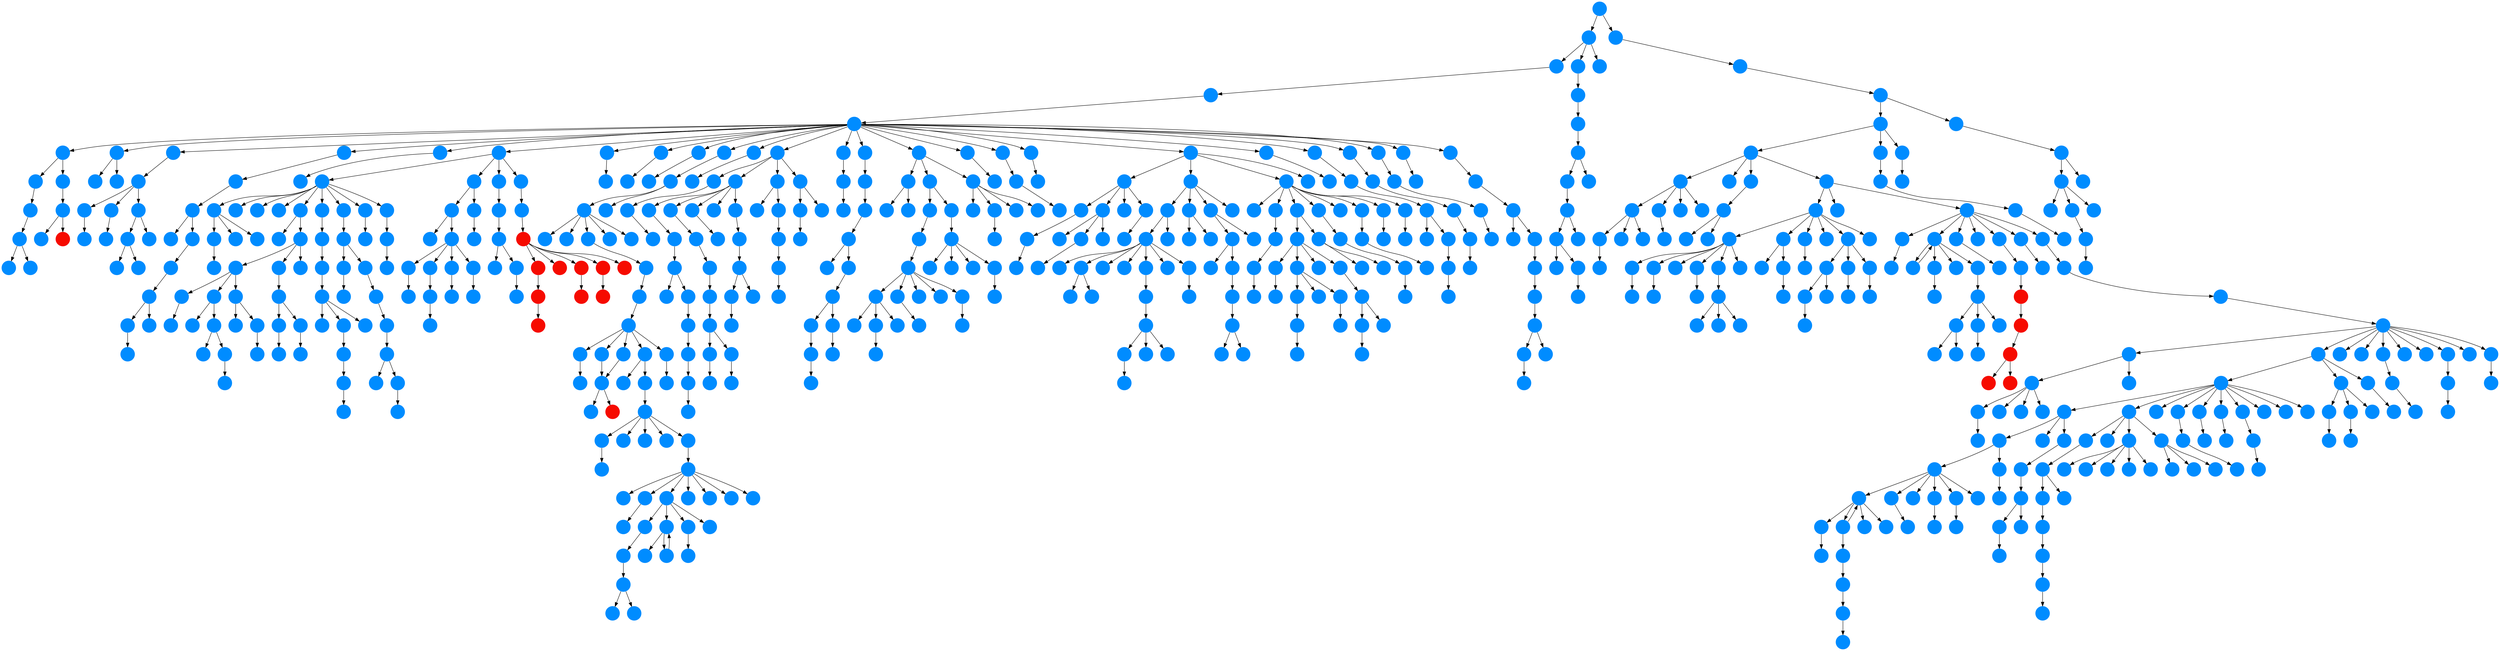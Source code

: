 digraph{
0 [tooltip = "G", penwidth = 0, style = filled, fillcolor = "#008cff", shape = circle, label = ""]
1 [tooltip = "G", penwidth = 0, style = filled, fillcolor = "#008cff", shape = circle, label = ""]
2 [tooltip = "G", penwidth = 0, style = filled, fillcolor = "#008cff", shape = circle, label = ""]
3 [tooltip = "G", penwidth = 0, style = filled, fillcolor = "#008cff", shape = circle, label = ""]
4 [tooltip = "G", penwidth = 0, style = filled, fillcolor = "#008cff", shape = circle, label = ""]
5 [tooltip = "G", penwidth = 0, style = filled, fillcolor = "#008cff", shape = circle, label = ""]
6 [tooltip = "G", penwidth = 0, style = filled, fillcolor = "#008cff", shape = circle, label = ""]
7 [tooltip = "G", penwidth = 0, style = filled, fillcolor = "#008cff", shape = circle, label = ""]
8 [tooltip = "G", penwidth = 0, style = filled, fillcolor = "#008cff", shape = circle, label = ""]
9 [tooltip = "G", penwidth = 0, style = filled, fillcolor = "#008cff", shape = circle, label = ""]
10 [tooltip = "G", penwidth = 0, style = filled, fillcolor = "#008cff", shape = circle, label = ""]
11 [tooltip = "G", penwidth = 0, style = filled, fillcolor = "#008cff", shape = circle, label = ""]
12 [tooltip = "G", penwidth = 0, style = filled, fillcolor = "#008cff", shape = circle, label = ""]
13 [tooltip = "G", penwidth = 0, style = filled, fillcolor = "#008cff", shape = circle, label = ""]
14 [tooltip = "G", penwidth = 0, style = filled, fillcolor = "#008cff", shape = circle, label = ""]
15 [tooltip = "G", penwidth = 0, style = filled, fillcolor = "#008cff", shape = circle, label = ""]
16 [tooltip = "G", penwidth = 0, style = filled, fillcolor = "#008cff", shape = circle, label = ""]
17 [tooltip = "G", penwidth = 0, style = filled, fillcolor = "#008cff", shape = circle, label = ""]
18 [tooltip = "G", penwidth = 0, style = filled, fillcolor = "#008cff", shape = circle, label = ""]
19 [tooltip = "G", penwidth = 0, style = filled, fillcolor = "#008cff", shape = circle, label = ""]
20 [tooltip = "G", penwidth = 0, style = filled, fillcolor = "#008cff", shape = circle, label = ""]
21 [tooltip = "G", penwidth = 0, style = filled, fillcolor = "#008cff", shape = circle, label = ""]
22 [tooltip = "G", penwidth = 0, style = filled, fillcolor = "#008cff", shape = circle, label = ""]
23 [tooltip = "G", penwidth = 0, style = filled, fillcolor = "#008cff", shape = circle, label = ""]
24 [tooltip = "G", penwidth = 0, style = filled, fillcolor = "#008cff", shape = circle, label = ""]
25 [tooltip = "G", penwidth = 0, style = filled, fillcolor = "#008cff", shape = circle, label = ""]
26 [tooltip = "G", penwidth = 0, style = filled, fillcolor = "#008cff", shape = circle, label = ""]
27 [tooltip = "G", penwidth = 0, style = filled, fillcolor = "#008cff", shape = circle, label = ""]
28 [tooltip = "G", penwidth = 0, style = filled, fillcolor = "#008cff", shape = circle, label = ""]
29 [tooltip = "G", penwidth = 0, style = filled, fillcolor = "#008cff", shape = circle, label = ""]
30 [tooltip = "G", penwidth = 0, style = filled, fillcolor = "#008cff", shape = circle, label = ""]
31 [tooltip = "G", penwidth = 0, style = filled, fillcolor = "#008cff", shape = circle, label = ""]
32 [tooltip = "G", penwidth = 0, style = filled, fillcolor = "#008cff", shape = circle, label = ""]
33 [tooltip = "G", penwidth = 0, style = filled, fillcolor = "#008cff", shape = circle, label = ""]
34 [tooltip = "G", penwidth = 0, style = filled, fillcolor = "#008cff", shape = circle, label = ""]
35 [tooltip = "G", penwidth = 0, style = filled, fillcolor = "#008cff", shape = circle, label = ""]
36 [tooltip = "G", penwidth = 0, style = filled, fillcolor = "#008cff", shape = circle, label = ""]
37 [tooltip = "G", penwidth = 0, style = filled, fillcolor = "#008cff", shape = circle, label = ""]
38 [tooltip = "G", penwidth = 0, style = filled, fillcolor = "#008cff", shape = circle, label = ""]
39 [tooltip = "G", penwidth = 0, style = filled, fillcolor = "#008cff", shape = circle, label = ""]
40 [tooltip = "G", penwidth = 0, style = filled, fillcolor = "#008cff", shape = circle, label = ""]
41 [tooltip = "G", penwidth = 0, style = filled, fillcolor = "#008cff", shape = circle, label = ""]
42 [tooltip = "G", penwidth = 0, style = filled, fillcolor = "#008cff", shape = circle, label = ""]
43 [tooltip = "G", penwidth = 0, style = filled, fillcolor = "#008cff", shape = circle, label = ""]
44 [tooltip = "G", penwidth = 0, style = filled, fillcolor = "#008cff", shape = circle, label = ""]
45 [tooltip = "G", penwidth = 0, style = filled, fillcolor = "#008cff", shape = circle, label = ""]
46 [tooltip = "G", penwidth = 0, style = filled, fillcolor = "#008cff", shape = circle, label = ""]
47 [tooltip = "G", penwidth = 0, style = filled, fillcolor = "#008cff", shape = circle, label = ""]
48 [tooltip = "G", penwidth = 0, style = filled, fillcolor = "#008cff", shape = circle, label = ""]
49 [tooltip = "G", penwidth = 0, style = filled, fillcolor = "#008cff", shape = circle, label = ""]
50 [tooltip = "G", penwidth = 0, style = filled, fillcolor = "#008cff", shape = circle, label = ""]
51 [tooltip = "G", penwidth = 0, style = filled, fillcolor = "#008cff", shape = circle, label = ""]
52 [tooltip = "G", penwidth = 0, style = filled, fillcolor = "#008cff", shape = circle, label = ""]
53 [tooltip = "G", penwidth = 0, style = filled, fillcolor = "#008cff", shape = circle, label = ""]
54 [tooltip = "G", penwidth = 0, style = filled, fillcolor = "#008cff", shape = circle, label = ""]
55 [tooltip = "G", penwidth = 0, style = filled, fillcolor = "#008cff", shape = circle, label = ""]
56 [tooltip = "G", penwidth = 0, style = filled, fillcolor = "#008cff", shape = circle, label = ""]
57 [tooltip = "G", penwidth = 0, style = filled, fillcolor = "#008cff", shape = circle, label = ""]
58 [tooltip = "G", penwidth = 0, style = filled, fillcolor = "#008cff", shape = circle, label = ""]
59 [tooltip = "G", penwidth = 0, style = filled, fillcolor = "#008cff", shape = circle, label = ""]
60 [tooltip = "G", penwidth = 0, style = filled, fillcolor = "#008cff", shape = circle, label = ""]
61 [tooltip = "G", penwidth = 0, style = filled, fillcolor = "#008cff", shape = circle, label = ""]
62 [tooltip = "G", penwidth = 0, style = filled, fillcolor = "#008cff", shape = circle, label = ""]
63 [tooltip = "G", penwidth = 0, style = filled, fillcolor = "#008cff", shape = circle, label = ""]
64 [tooltip = "G", penwidth = 0, style = filled, fillcolor = "#008cff", shape = circle, label = ""]
65 [tooltip = "G", penwidth = 0, style = filled, fillcolor = "#008cff", shape = circle, label = ""]
66 [tooltip = "G", penwidth = 0, style = filled, fillcolor = "#008cff", shape = circle, label = ""]
67 [tooltip = "G", penwidth = 0, style = filled, fillcolor = "#008cff", shape = circle, label = ""]
68 [tooltip = "G", penwidth = 0, style = filled, fillcolor = "#008cff", shape = circle, label = ""]
69 [tooltip = "G", penwidth = 0, style = filled, fillcolor = "#008cff", shape = circle, label = ""]
70 [tooltip = "G", penwidth = 0, style = filled, fillcolor = "#008cff", shape = circle, label = ""]
71 [tooltip = "G", penwidth = 0, style = filled, fillcolor = "#008cff", shape = circle, label = ""]
72 [tooltip = "G", penwidth = 0, style = filled, fillcolor = "#008cff", shape = circle, label = ""]
73 [tooltip = "G", penwidth = 0, style = filled, fillcolor = "#008cff", shape = circle, label = ""]
74 [tooltip = "G", penwidth = 0, style = filled, fillcolor = "#008cff", shape = circle, label = ""]
75 [tooltip = "G", penwidth = 0, style = filled, fillcolor = "#008cff", shape = circle, label = ""]
76 [tooltip = "G", penwidth = 0, style = filled, fillcolor = "#008cff", shape = circle, label = ""]
77 [tooltip = "G", penwidth = 0, style = filled, fillcolor = "#008cff", shape = circle, label = ""]
78 [tooltip = "G", penwidth = 0, style = filled, fillcolor = "#008cff", shape = circle, label = ""]
79 [tooltip = "G", penwidth = 0, style = filled, fillcolor = "#008cff", shape = circle, label = ""]
80 [tooltip = "G", penwidth = 0, style = filled, fillcolor = "#008cff", shape = circle, label = ""]
81 [tooltip = "G", penwidth = 0, style = filled, fillcolor = "#008cff", shape = circle, label = ""]
82 [tooltip = "G", penwidth = 0, style = filled, fillcolor = "#008cff", shape = circle, label = ""]
83 [tooltip = "G", penwidth = 0, style = filled, fillcolor = "#008cff", shape = circle, label = ""]
84 [tooltip = "G", penwidth = 0, style = filled, fillcolor = "#008cff", shape = circle, label = ""]
85 [tooltip = "G", penwidth = 0, style = filled, fillcolor = "#008cff", shape = circle, label = ""]
86 [tooltip = "G", penwidth = 0, style = filled, fillcolor = "#008cff", shape = circle, label = ""]
87 [tooltip = "G", penwidth = 0, style = filled, fillcolor = "#008cff", shape = circle, label = ""]
88 [tooltip = "G", penwidth = 0, style = filled, fillcolor = "#008cff", shape = circle, label = ""]
89 [tooltip = "G", penwidth = 0, style = filled, fillcolor = "#008cff", shape = circle, label = ""]
90 [tooltip = "G", penwidth = 0, style = filled, fillcolor = "#008cff", shape = circle, label = ""]
91 [tooltip = "G", penwidth = 0, style = filled, fillcolor = "#008cff", shape = circle, label = ""]
92 [tooltip = "G", penwidth = 0, style = filled, fillcolor = "#008cff", shape = circle, label = ""]
93 [tooltip = "G", penwidth = 0, style = filled, fillcolor = "#008cff", shape = circle, label = ""]
94 [tooltip = "G", penwidth = 0, style = filled, fillcolor = "#008cff", shape = circle, label = ""]
95 [tooltip = "G", penwidth = 0, style = filled, fillcolor = "#008cff", shape = circle, label = ""]
96 [tooltip = "G", penwidth = 0, style = filled, fillcolor = "#008cff", shape = circle, label = ""]
97 [tooltip = "G", penwidth = 0, style = filled, fillcolor = "#008cff", shape = circle, label = ""]
98 [tooltip = "G", penwidth = 0, style = filled, fillcolor = "#008cff", shape = circle, label = ""]
99 [tooltip = "G", penwidth = 0, style = filled, fillcolor = "#008cff", shape = circle, label = ""]
100 [tooltip = "G", penwidth = 0, style = filled, fillcolor = "#008cff", shape = circle, label = ""]
101 [tooltip = "G", penwidth = 0, style = filled, fillcolor = "#008cff", shape = circle, label = ""]
102 [tooltip = "G", penwidth = 0, style = filled, fillcolor = "#008cff", shape = circle, label = ""]
103 [tooltip = "G", penwidth = 0, style = filled, fillcolor = "#008cff", shape = circle, label = ""]
104 [tooltip = "G", penwidth = 0, style = filled, fillcolor = "#008cff", shape = circle, label = ""]
105 [tooltip = "G", penwidth = 0, style = filled, fillcolor = "#008cff", shape = circle, label = ""]
106 [tooltip = "G", penwidth = 0, style = filled, fillcolor = "#008cff", shape = circle, label = ""]
107 [tooltip = "G", penwidth = 0, style = filled, fillcolor = "#008cff", shape = circle, label = ""]
108 [tooltip = "G", penwidth = 0, style = filled, fillcolor = "#008cff", shape = circle, label = ""]
109 [tooltip = "G", penwidth = 0, style = filled, fillcolor = "#008cff", shape = circle, label = ""]
110 [tooltip = "G", penwidth = 0, style = filled, fillcolor = "#008cff", shape = circle, label = ""]
111 [tooltip = "G", penwidth = 0, style = filled, fillcolor = "#008cff", shape = circle, label = ""]
112 [tooltip = "G", penwidth = 0, style = filled, fillcolor = "#008cff", shape = circle, label = ""]
113 [tooltip = "G", penwidth = 0, style = filled, fillcolor = "#008cff", shape = circle, label = ""]
114 [tooltip = "G", penwidth = 0, style = filled, fillcolor = "#008cff", shape = circle, label = ""]
115 [tooltip = "G", penwidth = 0, style = filled, fillcolor = "#008cff", shape = circle, label = ""]
116 [tooltip = "G", penwidth = 0, style = filled, fillcolor = "#008cff", shape = circle, label = ""]
117 [tooltip = "G", penwidth = 0, style = filled, fillcolor = "#008cff", shape = circle, label = ""]
118 [tooltip = "G", penwidth = 0, style = filled, fillcolor = "#008cff", shape = circle, label = ""]
119 [tooltip = "G", penwidth = 0, style = filled, fillcolor = "#008cff", shape = circle, label = ""]
120 [tooltip = "G", penwidth = 0, style = filled, fillcolor = "#008cff", shape = circle, label = ""]
121 [tooltip = "G", penwidth = 0, style = filled, fillcolor = "#008cff", shape = circle, label = ""]
122 [tooltip = "G", penwidth = 0, style = filled, fillcolor = "#008cff", shape = circle, label = ""]
123 [tooltip = "G", penwidth = 0, style = filled, fillcolor = "#008cff", shape = circle, label = ""]
124 [tooltip = "G", penwidth = 0, style = filled, fillcolor = "#008cff", shape = circle, label = ""]
125 [tooltip = "G", penwidth = 0, style = filled, fillcolor = "#008cff", shape = circle, label = ""]
126 [tooltip = "G", penwidth = 0, style = filled, fillcolor = "#008cff", shape = circle, label = ""]
127 [tooltip = "G", penwidth = 0, style = filled, fillcolor = "#008cff", shape = circle, label = ""]
128 [tooltip = "G", penwidth = 0, style = filled, fillcolor = "#008cff", shape = circle, label = ""]
129 [tooltip = "G", penwidth = 0, style = filled, fillcolor = "#008cff", shape = circle, label = ""]
130 [tooltip = "V", penwidth = 0, style = filled, fillcolor = "#f60b00", shape = circle, label = ""]
131 [tooltip = "G", penwidth = 0, style = filled, fillcolor = "#008cff", shape = circle, label = ""]
132 [tooltip = "G", penwidth = 0, style = filled, fillcolor = "#008cff", shape = circle, label = ""]
133 [tooltip = "G", penwidth = 0, style = filled, fillcolor = "#008cff", shape = circle, label = ""]
134 [tooltip = "G", penwidth = 0, style = filled, fillcolor = "#008cff", shape = circle, label = ""]
135 [tooltip = "G", penwidth = 0, style = filled, fillcolor = "#008cff", shape = circle, label = ""]
136 [tooltip = "G", penwidth = 0, style = filled, fillcolor = "#008cff", shape = circle, label = ""]
137 [tooltip = "G", penwidth = 0, style = filled, fillcolor = "#008cff", shape = circle, label = ""]
138 [tooltip = "G", penwidth = 0, style = filled, fillcolor = "#008cff", shape = circle, label = ""]
139 [tooltip = "G", penwidth = 0, style = filled, fillcolor = "#008cff", shape = circle, label = ""]
140 [tooltip = "G", penwidth = 0, style = filled, fillcolor = "#008cff", shape = circle, label = ""]
141 [tooltip = "G", penwidth = 0, style = filled, fillcolor = "#008cff", shape = circle, label = ""]
142 [tooltip = "G", penwidth = 0, style = filled, fillcolor = "#008cff", shape = circle, label = ""]
143 [tooltip = "G", penwidth = 0, style = filled, fillcolor = "#008cff", shape = circle, label = ""]
144 [tooltip = "G", penwidth = 0, style = filled, fillcolor = "#008cff", shape = circle, label = ""]
145 [tooltip = "V", penwidth = 0, style = filled, fillcolor = "#f60b00", shape = circle, label = ""]
146 [tooltip = "G", penwidth = 0, style = filled, fillcolor = "#008cff", shape = circle, label = ""]
147 [tooltip = "G", penwidth = 0, style = filled, fillcolor = "#008cff", shape = circle, label = ""]
148 [tooltip = "G", penwidth = 0, style = filled, fillcolor = "#008cff", shape = circle, label = ""]
149 [tooltip = "G", penwidth = 0, style = filled, fillcolor = "#008cff", shape = circle, label = ""]
150 [tooltip = "G", penwidth = 0, style = filled, fillcolor = "#008cff", shape = circle, label = ""]
151 [tooltip = "V", penwidth = 0, style = filled, fillcolor = "#f60b00", shape = circle, label = ""]
152 [tooltip = "G", penwidth = 0, style = filled, fillcolor = "#008cff", shape = circle, label = ""]
153 [tooltip = "G", penwidth = 0, style = filled, fillcolor = "#008cff", shape = circle, label = ""]
154 [tooltip = "G", penwidth = 0, style = filled, fillcolor = "#008cff", shape = circle, label = ""]
155 [tooltip = "G", penwidth = 0, style = filled, fillcolor = "#008cff", shape = circle, label = ""]
156 [tooltip = "G", penwidth = 0, style = filled, fillcolor = "#008cff", shape = circle, label = ""]
157 [tooltip = "G", penwidth = 0, style = filled, fillcolor = "#008cff", shape = circle, label = ""]
158 [tooltip = "G", penwidth = 0, style = filled, fillcolor = "#008cff", shape = circle, label = ""]
159 [tooltip = "G", penwidth = 0, style = filled, fillcolor = "#008cff", shape = circle, label = ""]
160 [tooltip = "G", penwidth = 0, style = filled, fillcolor = "#008cff", shape = circle, label = ""]
161 [tooltip = "G", penwidth = 0, style = filled, fillcolor = "#008cff", shape = circle, label = ""]
162 [tooltip = "G", penwidth = 0, style = filled, fillcolor = "#008cff", shape = circle, label = ""]
163 [tooltip = "G", penwidth = 0, style = filled, fillcolor = "#008cff", shape = circle, label = ""]
164 [tooltip = "G", penwidth = 0, style = filled, fillcolor = "#008cff", shape = circle, label = ""]
165 [tooltip = "G", penwidth = 0, style = filled, fillcolor = "#008cff", shape = circle, label = ""]
166 [tooltip = "G", penwidth = 0, style = filled, fillcolor = "#008cff", shape = circle, label = ""]
167 [tooltip = "G", penwidth = 0, style = filled, fillcolor = "#008cff", shape = circle, label = ""]
168 [tooltip = "G", penwidth = 0, style = filled, fillcolor = "#008cff", shape = circle, label = ""]
169 [tooltip = "G", penwidth = 0, style = filled, fillcolor = "#008cff", shape = circle, label = ""]
170 [tooltip = "G", penwidth = 0, style = filled, fillcolor = "#008cff", shape = circle, label = ""]
171 [tooltip = "G", penwidth = 0, style = filled, fillcolor = "#008cff", shape = circle, label = ""]
172 [tooltip = "G", penwidth = 0, style = filled, fillcolor = "#008cff", shape = circle, label = ""]
173 [tooltip = "G", penwidth = 0, style = filled, fillcolor = "#008cff", shape = circle, label = ""]
174 [tooltip = "G", penwidth = 0, style = filled, fillcolor = "#008cff", shape = circle, label = ""]
175 [tooltip = "G", penwidth = 0, style = filled, fillcolor = "#008cff", shape = circle, label = ""]
176 [tooltip = "G", penwidth = 0, style = filled, fillcolor = "#008cff", shape = circle, label = ""]
177 [tooltip = "G", penwidth = 0, style = filled, fillcolor = "#008cff", shape = circle, label = ""]
178 [tooltip = "V", penwidth = 0, style = filled, fillcolor = "#f60b00", shape = circle, label = ""]
179 [tooltip = "G", penwidth = 0, style = filled, fillcolor = "#008cff", shape = circle, label = ""]
180 [tooltip = "G", penwidth = 0, style = filled, fillcolor = "#008cff", shape = circle, label = ""]
181 [tooltip = "G", penwidth = 0, style = filled, fillcolor = "#008cff", shape = circle, label = ""]
182 [tooltip = "G", penwidth = 0, style = filled, fillcolor = "#008cff", shape = circle, label = ""]
183 [tooltip = "G", penwidth = 0, style = filled, fillcolor = "#008cff", shape = circle, label = ""]
184 [tooltip = "G", penwidth = 0, style = filled, fillcolor = "#008cff", shape = circle, label = ""]
185 [tooltip = "G", penwidth = 0, style = filled, fillcolor = "#008cff", shape = circle, label = ""]
186 [tooltip = "G", penwidth = 0, style = filled, fillcolor = "#008cff", shape = circle, label = ""]
187 [tooltip = "G", penwidth = 0, style = filled, fillcolor = "#008cff", shape = circle, label = ""]
188 [tooltip = "G", penwidth = 0, style = filled, fillcolor = "#008cff", shape = circle, label = ""]
189 [tooltip = "G", penwidth = 0, style = filled, fillcolor = "#008cff", shape = circle, label = ""]
190 [tooltip = "G", penwidth = 0, style = filled, fillcolor = "#008cff", shape = circle, label = ""]
191 [tooltip = "G", penwidth = 0, style = filled, fillcolor = "#008cff", shape = circle, label = ""]
192 [tooltip = "G", penwidth = 0, style = filled, fillcolor = "#008cff", shape = circle, label = ""]
193 [tooltip = "G", penwidth = 0, style = filled, fillcolor = "#008cff", shape = circle, label = ""]
194 [tooltip = "G", penwidth = 0, style = filled, fillcolor = "#008cff", shape = circle, label = ""]
195 [tooltip = "G", penwidth = 0, style = filled, fillcolor = "#008cff", shape = circle, label = ""]
196 [tooltip = "G", penwidth = 0, style = filled, fillcolor = "#008cff", shape = circle, label = ""]
197 [tooltip = "G", penwidth = 0, style = filled, fillcolor = "#008cff", shape = circle, label = ""]
198 [tooltip = "G", penwidth = 0, style = filled, fillcolor = "#008cff", shape = circle, label = ""]
199 [tooltip = "G", penwidth = 0, style = filled, fillcolor = "#008cff", shape = circle, label = ""]
200 [tooltip = "G", penwidth = 0, style = filled, fillcolor = "#008cff", shape = circle, label = ""]
201 [tooltip = "G", penwidth = 0, style = filled, fillcolor = "#008cff", shape = circle, label = ""]
202 [tooltip = "G", penwidth = 0, style = filled, fillcolor = "#008cff", shape = circle, label = ""]
203 [tooltip = "G", penwidth = 0, style = filled, fillcolor = "#008cff", shape = circle, label = ""]
204 [tooltip = "G", penwidth = 0, style = filled, fillcolor = "#008cff", shape = circle, label = ""]
205 [tooltip = "G", penwidth = 0, style = filled, fillcolor = "#008cff", shape = circle, label = ""]
206 [tooltip = "G", penwidth = 0, style = filled, fillcolor = "#008cff", shape = circle, label = ""]
207 [tooltip = "G", penwidth = 0, style = filled, fillcolor = "#008cff", shape = circle, label = ""]
208 [tooltip = "G", penwidth = 0, style = filled, fillcolor = "#008cff", shape = circle, label = ""]
209 [tooltip = "G", penwidth = 0, style = filled, fillcolor = "#008cff", shape = circle, label = ""]
210 [tooltip = "G", penwidth = 0, style = filled, fillcolor = "#008cff", shape = circle, label = ""]
211 [tooltip = "G", penwidth = 0, style = filled, fillcolor = "#008cff", shape = circle, label = ""]
212 [tooltip = "G", penwidth = 0, style = filled, fillcolor = "#008cff", shape = circle, label = ""]
213 [tooltip = "G", penwidth = 0, style = filled, fillcolor = "#008cff", shape = circle, label = ""]
214 [tooltip = "G", penwidth = 0, style = filled, fillcolor = "#008cff", shape = circle, label = ""]
215 [tooltip = "G", penwidth = 0, style = filled, fillcolor = "#008cff", shape = circle, label = ""]
216 [tooltip = "G", penwidth = 0, style = filled, fillcolor = "#008cff", shape = circle, label = ""]
217 [tooltip = "G", penwidth = 0, style = filled, fillcolor = "#008cff", shape = circle, label = ""]
218 [tooltip = "G", penwidth = 0, style = filled, fillcolor = "#008cff", shape = circle, label = ""]
219 [tooltip = "G", penwidth = 0, style = filled, fillcolor = "#008cff", shape = circle, label = ""]
220 [tooltip = "G", penwidth = 0, style = filled, fillcolor = "#008cff", shape = circle, label = ""]
221 [tooltip = "G", penwidth = 0, style = filled, fillcolor = "#008cff", shape = circle, label = ""]
222 [tooltip = "G", penwidth = 0, style = filled, fillcolor = "#008cff", shape = circle, label = ""]
223 [tooltip = "G", penwidth = 0, style = filled, fillcolor = "#008cff", shape = circle, label = ""]
224 [tooltip = "G", penwidth = 0, style = filled, fillcolor = "#008cff", shape = circle, label = ""]
225 [tooltip = "G", penwidth = 0, style = filled, fillcolor = "#008cff", shape = circle, label = ""]
226 [tooltip = "G", penwidth = 0, style = filled, fillcolor = "#008cff", shape = circle, label = ""]
227 [tooltip = "G", penwidth = 0, style = filled, fillcolor = "#008cff", shape = circle, label = ""]
228 [tooltip = "G", penwidth = 0, style = filled, fillcolor = "#008cff", shape = circle, label = ""]
229 [tooltip = "G", penwidth = 0, style = filled, fillcolor = "#008cff", shape = circle, label = ""]
230 [tooltip = "G", penwidth = 0, style = filled, fillcolor = "#008cff", shape = circle, label = ""]
231 [tooltip = "G", penwidth = 0, style = filled, fillcolor = "#008cff", shape = circle, label = ""]
232 [tooltip = "G", penwidth = 0, style = filled, fillcolor = "#008cff", shape = circle, label = ""]
233 [tooltip = "G", penwidth = 0, style = filled, fillcolor = "#008cff", shape = circle, label = ""]
234 [tooltip = "G", penwidth = 0, style = filled, fillcolor = "#008cff", shape = circle, label = ""]
235 [tooltip = "G", penwidth = 0, style = filled, fillcolor = "#008cff", shape = circle, label = ""]
236 [tooltip = "G", penwidth = 0, style = filled, fillcolor = "#008cff", shape = circle, label = ""]
237 [tooltip = "G", penwidth = 0, style = filled, fillcolor = "#008cff", shape = circle, label = ""]
238 [tooltip = "G", penwidth = 0, style = filled, fillcolor = "#008cff", shape = circle, label = ""]
239 [tooltip = "G", penwidth = 0, style = filled, fillcolor = "#008cff", shape = circle, label = ""]
240 [tooltip = "G", penwidth = 0, style = filled, fillcolor = "#008cff", shape = circle, label = ""]
241 [tooltip = "G", penwidth = 0, style = filled, fillcolor = "#008cff", shape = circle, label = ""]
242 [tooltip = "G", penwidth = 0, style = filled, fillcolor = "#008cff", shape = circle, label = ""]
243 [tooltip = "G", penwidth = 0, style = filled, fillcolor = "#008cff", shape = circle, label = ""]
244 [tooltip = "G", penwidth = 0, style = filled, fillcolor = "#008cff", shape = circle, label = ""]
245 [tooltip = "G", penwidth = 0, style = filled, fillcolor = "#008cff", shape = circle, label = ""]
246 [tooltip = "G", penwidth = 0, style = filled, fillcolor = "#008cff", shape = circle, label = ""]
247 [tooltip = "G", penwidth = 0, style = filled, fillcolor = "#008cff", shape = circle, label = ""]
248 [tooltip = "G", penwidth = 0, style = filled, fillcolor = "#008cff", shape = circle, label = ""]
249 [tooltip = "G", penwidth = 0, style = filled, fillcolor = "#008cff", shape = circle, label = ""]
250 [tooltip = "G", penwidth = 0, style = filled, fillcolor = "#008cff", shape = circle, label = ""]
251 [tooltip = "G", penwidth = 0, style = filled, fillcolor = "#008cff", shape = circle, label = ""]
252 [tooltip = "G", penwidth = 0, style = filled, fillcolor = "#008cff", shape = circle, label = ""]
253 [tooltip = "G", penwidth = 0, style = filled, fillcolor = "#008cff", shape = circle, label = ""]
254 [tooltip = "G", penwidth = 0, style = filled, fillcolor = "#008cff", shape = circle, label = ""]
255 [tooltip = "G", penwidth = 0, style = filled, fillcolor = "#008cff", shape = circle, label = ""]
256 [tooltip = "G", penwidth = 0, style = filled, fillcolor = "#008cff", shape = circle, label = ""]
257 [tooltip = "G", penwidth = 0, style = filled, fillcolor = "#008cff", shape = circle, label = ""]
258 [tooltip = "V", penwidth = 0, style = filled, fillcolor = "#f60b00", shape = circle, label = ""]
259 [tooltip = "V", penwidth = 0, style = filled, fillcolor = "#f60b00", shape = circle, label = ""]
260 [tooltip = "G", penwidth = 0, style = filled, fillcolor = "#008cff", shape = circle, label = ""]
261 [tooltip = "G", penwidth = 0, style = filled, fillcolor = "#008cff", shape = circle, label = ""]
262 [tooltip = "G", penwidth = 0, style = filled, fillcolor = "#008cff", shape = circle, label = ""]
263 [tooltip = "G", penwidth = 0, style = filled, fillcolor = "#008cff", shape = circle, label = ""]
264 [tooltip = "G", penwidth = 0, style = filled, fillcolor = "#008cff", shape = circle, label = ""]
265 [tooltip = "G", penwidth = 0, style = filled, fillcolor = "#008cff", shape = circle, label = ""]
266 [tooltip = "G", penwidth = 0, style = filled, fillcolor = "#008cff", shape = circle, label = ""]
267 [tooltip = "G", penwidth = 0, style = filled, fillcolor = "#008cff", shape = circle, label = ""]
268 [tooltip = "G", penwidth = 0, style = filled, fillcolor = "#008cff", shape = circle, label = ""]
269 [tooltip = "G", penwidth = 0, style = filled, fillcolor = "#008cff", shape = circle, label = ""]
270 [tooltip = "V", penwidth = 0, style = filled, fillcolor = "#f60b00", shape = circle, label = ""]
271 [tooltip = "V", penwidth = 0, style = filled, fillcolor = "#f60b00", shape = circle, label = ""]
272 [tooltip = "G", penwidth = 0, style = filled, fillcolor = "#008cff", shape = circle, label = ""]
273 [tooltip = "G", penwidth = 0, style = filled, fillcolor = "#008cff", shape = circle, label = ""]
274 [tooltip = "G", penwidth = 0, style = filled, fillcolor = "#008cff", shape = circle, label = ""]
275 [tooltip = "V", penwidth = 0, style = filled, fillcolor = "#f60b00", shape = circle, label = ""]
276 [tooltip = "G", penwidth = 0, style = filled, fillcolor = "#008cff", shape = circle, label = ""]
277 [tooltip = "G", penwidth = 0, style = filled, fillcolor = "#008cff", shape = circle, label = ""]
278 [tooltip = "G", penwidth = 0, style = filled, fillcolor = "#008cff", shape = circle, label = ""]
279 [tooltip = "G", penwidth = 0, style = filled, fillcolor = "#008cff", shape = circle, label = ""]
280 [tooltip = "G", penwidth = 0, style = filled, fillcolor = "#008cff", shape = circle, label = ""]
281 [tooltip = "G", penwidth = 0, style = filled, fillcolor = "#008cff", shape = circle, label = ""]
282 [tooltip = "G", penwidth = 0, style = filled, fillcolor = "#008cff", shape = circle, label = ""]
283 [tooltip = "G", penwidth = 0, style = filled, fillcolor = "#008cff", shape = circle, label = ""]
284 [tooltip = "V", penwidth = 0, style = filled, fillcolor = "#f60b00", shape = circle, label = ""]
285 [tooltip = "G", penwidth = 0, style = filled, fillcolor = "#008cff", shape = circle, label = ""]
286 [tooltip = "G", penwidth = 0, style = filled, fillcolor = "#008cff", shape = circle, label = ""]
287 [tooltip = "G", penwidth = 0, style = filled, fillcolor = "#008cff", shape = circle, label = ""]
288 [tooltip = "G", penwidth = 0, style = filled, fillcolor = "#008cff", shape = circle, label = ""]
289 [tooltip = "G", penwidth = 0, style = filled, fillcolor = "#008cff", shape = circle, label = ""]
290 [tooltip = "G", penwidth = 0, style = filled, fillcolor = "#008cff", shape = circle, label = ""]
291 [tooltip = "G", penwidth = 0, style = filled, fillcolor = "#008cff", shape = circle, label = ""]
292 [tooltip = "G", penwidth = 0, style = filled, fillcolor = "#008cff", shape = circle, label = ""]
293 [tooltip = "G", penwidth = 0, style = filled, fillcolor = "#008cff", shape = circle, label = ""]
294 [tooltip = "G", penwidth = 0, style = filled, fillcolor = "#008cff", shape = circle, label = ""]
295 [tooltip = "G", penwidth = 0, style = filled, fillcolor = "#008cff", shape = circle, label = ""]
296 [tooltip = "G", penwidth = 0, style = filled, fillcolor = "#008cff", shape = circle, label = ""]
297 [tooltip = "G", penwidth = 0, style = filled, fillcolor = "#008cff", shape = circle, label = ""]
298 [tooltip = "G", penwidth = 0, style = filled, fillcolor = "#008cff", shape = circle, label = ""]
299 [tooltip = "V", penwidth = 0, style = filled, fillcolor = "#f60b00", shape = circle, label = ""]
300 [tooltip = "G", penwidth = 0, style = filled, fillcolor = "#008cff", shape = circle, label = ""]
301 [tooltip = "G", penwidth = 0, style = filled, fillcolor = "#008cff", shape = circle, label = ""]
302 [tooltip = "G", penwidth = 0, style = filled, fillcolor = "#008cff", shape = circle, label = ""]
303 [tooltip = "V", penwidth = 0, style = filled, fillcolor = "#f60b00", shape = circle, label = ""]
304 [tooltip = "G", penwidth = 0, style = filled, fillcolor = "#008cff", shape = circle, label = ""]
305 [tooltip = "G", penwidth = 0, style = filled, fillcolor = "#008cff", shape = circle, label = ""]
306 [tooltip = "G", penwidth = 0, style = filled, fillcolor = "#008cff", shape = circle, label = ""]
307 [tooltip = "G", penwidth = 0, style = filled, fillcolor = "#008cff", shape = circle, label = ""]
308 [tooltip = "G", penwidth = 0, style = filled, fillcolor = "#008cff", shape = circle, label = ""]
309 [tooltip = "V", penwidth = 0, style = filled, fillcolor = "#f60b00", shape = circle, label = ""]
310 [tooltip = "G", penwidth = 0, style = filled, fillcolor = "#008cff", shape = circle, label = ""]
311 [tooltip = "G", penwidth = 0, style = filled, fillcolor = "#008cff", shape = circle, label = ""]
312 [tooltip = "G", penwidth = 0, style = filled, fillcolor = "#008cff", shape = circle, label = ""]
313 [tooltip = "G", penwidth = 0, style = filled, fillcolor = "#008cff", shape = circle, label = ""]
314 [tooltip = "G", penwidth = 0, style = filled, fillcolor = "#008cff", shape = circle, label = ""]
315 [tooltip = "G", penwidth = 0, style = filled, fillcolor = "#008cff", shape = circle, label = ""]
316 [tooltip = "G", penwidth = 0, style = filled, fillcolor = "#008cff", shape = circle, label = ""]
317 [tooltip = "G", penwidth = 0, style = filled, fillcolor = "#008cff", shape = circle, label = ""]
318 [tooltip = "G", penwidth = 0, style = filled, fillcolor = "#008cff", shape = circle, label = ""]
319 [tooltip = "G", penwidth = 0, style = filled, fillcolor = "#008cff", shape = circle, label = ""]
320 [tooltip = "G", penwidth = 0, style = filled, fillcolor = "#008cff", shape = circle, label = ""]
321 [tooltip = "G", penwidth = 0, style = filled, fillcolor = "#008cff", shape = circle, label = ""]
322 [tooltip = "G", penwidth = 0, style = filled, fillcolor = "#008cff", shape = circle, label = ""]
323 [tooltip = "G", penwidth = 0, style = filled, fillcolor = "#008cff", shape = circle, label = ""]
324 [tooltip = "G", penwidth = 0, style = filled, fillcolor = "#008cff", shape = circle, label = ""]
325 [tooltip = "G", penwidth = 0, style = filled, fillcolor = "#008cff", shape = circle, label = ""]
326 [tooltip = "G", penwidth = 0, style = filled, fillcolor = "#008cff", shape = circle, label = ""]
327 [tooltip = "G", penwidth = 0, style = filled, fillcolor = "#008cff", shape = circle, label = ""]
328 [tooltip = "G", penwidth = 0, style = filled, fillcolor = "#008cff", shape = circle, label = ""]
329 [tooltip = "G", penwidth = 0, style = filled, fillcolor = "#008cff", shape = circle, label = ""]
330 [tooltip = "G", penwidth = 0, style = filled, fillcolor = "#008cff", shape = circle, label = ""]
331 [tooltip = "V", penwidth = 0, style = filled, fillcolor = "#f60b00", shape = circle, label = ""]
332 [tooltip = "G", penwidth = 0, style = filled, fillcolor = "#008cff", shape = circle, label = ""]
333 [tooltip = "G", penwidth = 0, style = filled, fillcolor = "#008cff", shape = circle, label = ""]
334 [tooltip = "G", penwidth = 0, style = filled, fillcolor = "#008cff", shape = circle, label = ""]
335 [tooltip = "G", penwidth = 0, style = filled, fillcolor = "#008cff", shape = circle, label = ""]
336 [tooltip = "G", penwidth = 0, style = filled, fillcolor = "#008cff", shape = circle, label = ""]
337 [tooltip = "G", penwidth = 0, style = filled, fillcolor = "#008cff", shape = circle, label = ""]
338 [tooltip = "G", penwidth = 0, style = filled, fillcolor = "#008cff", shape = circle, label = ""]
339 [tooltip = "G", penwidth = 0, style = filled, fillcolor = "#008cff", shape = circle, label = ""]
340 [tooltip = "G", penwidth = 0, style = filled, fillcolor = "#008cff", shape = circle, label = ""]
341 [tooltip = "G", penwidth = 0, style = filled, fillcolor = "#008cff", shape = circle, label = ""]
342 [tooltip = "G", penwidth = 0, style = filled, fillcolor = "#008cff", shape = circle, label = ""]
343 [tooltip = "G", penwidth = 0, style = filled, fillcolor = "#008cff", shape = circle, label = ""]
344 [tooltip = "G", penwidth = 0, style = filled, fillcolor = "#008cff", shape = circle, label = ""]
345 [tooltip = "G", penwidth = 0, style = filled, fillcolor = "#008cff", shape = circle, label = ""]
346 [tooltip = "G", penwidth = 0, style = filled, fillcolor = "#008cff", shape = circle, label = ""]
347 [tooltip = "G", penwidth = 0, style = filled, fillcolor = "#008cff", shape = circle, label = ""]
348 [tooltip = "G", penwidth = 0, style = filled, fillcolor = "#008cff", shape = circle, label = ""]
349 [tooltip = "G", penwidth = 0, style = filled, fillcolor = "#008cff", shape = circle, label = ""]
350 [tooltip = "G", penwidth = 0, style = filled, fillcolor = "#008cff", shape = circle, label = ""]
351 [tooltip = "G", penwidth = 0, style = filled, fillcolor = "#008cff", shape = circle, label = ""]
352 [tooltip = "G", penwidth = 0, style = filled, fillcolor = "#008cff", shape = circle, label = ""]
353 [tooltip = "G", penwidth = 0, style = filled, fillcolor = "#008cff", shape = circle, label = ""]
354 [tooltip = "G", penwidth = 0, style = filled, fillcolor = "#008cff", shape = circle, label = ""]
355 [tooltip = "G", penwidth = 0, style = filled, fillcolor = "#008cff", shape = circle, label = ""]
356 [tooltip = "G", penwidth = 0, style = filled, fillcolor = "#008cff", shape = circle, label = ""]
357 [tooltip = "G", penwidth = 0, style = filled, fillcolor = "#008cff", shape = circle, label = ""]
358 [tooltip = "G", penwidth = 0, style = filled, fillcolor = "#008cff", shape = circle, label = ""]
359 [tooltip = "G", penwidth = 0, style = filled, fillcolor = "#008cff", shape = circle, label = ""]
360 [tooltip = "G", penwidth = 0, style = filled, fillcolor = "#008cff", shape = circle, label = ""]
361 [tooltip = "G", penwidth = 0, style = filled, fillcolor = "#008cff", shape = circle, label = ""]
362 [tooltip = "G", penwidth = 0, style = filled, fillcolor = "#008cff", shape = circle, label = ""]
363 [tooltip = "V", penwidth = 0, style = filled, fillcolor = "#f60b00", shape = circle, label = ""]
364 [tooltip = "G", penwidth = 0, style = filled, fillcolor = "#008cff", shape = circle, label = ""]
365 [tooltip = "G", penwidth = 0, style = filled, fillcolor = "#008cff", shape = circle, label = ""]
366 [tooltip = "G", penwidth = 0, style = filled, fillcolor = "#008cff", shape = circle, label = ""]
367 [tooltip = "G", penwidth = 0, style = filled, fillcolor = "#008cff", shape = circle, label = ""]
368 [tooltip = "G", penwidth = 0, style = filled, fillcolor = "#008cff", shape = circle, label = ""]
369 [tooltip = "G", penwidth = 0, style = filled, fillcolor = "#008cff", shape = circle, label = ""]
370 [tooltip = "G", penwidth = 0, style = filled, fillcolor = "#008cff", shape = circle, label = ""]
371 [tooltip = "G", penwidth = 0, style = filled, fillcolor = "#008cff", shape = circle, label = ""]
372 [tooltip = "G", penwidth = 0, style = filled, fillcolor = "#008cff", shape = circle, label = ""]
373 [tooltip = "G", penwidth = 0, style = filled, fillcolor = "#008cff", shape = circle, label = ""]
374 [tooltip = "G", penwidth = 0, style = filled, fillcolor = "#008cff", shape = circle, label = ""]
375 [tooltip = "G", penwidth = 0, style = filled, fillcolor = "#008cff", shape = circle, label = ""]
376 [tooltip = "G", penwidth = 0, style = filled, fillcolor = "#008cff", shape = circle, label = ""]
377 [tooltip = "G", penwidth = 0, style = filled, fillcolor = "#008cff", shape = circle, label = ""]
378 [tooltip = "G", penwidth = 0, style = filled, fillcolor = "#008cff", shape = circle, label = ""]
379 [tooltip = "G", penwidth = 0, style = filled, fillcolor = "#008cff", shape = circle, label = ""]
380 [tooltip = "G", penwidth = 0, style = filled, fillcolor = "#008cff", shape = circle, label = ""]
381 [tooltip = "G", penwidth = 0, style = filled, fillcolor = "#008cff", shape = circle, label = ""]
382 [tooltip = "G", penwidth = 0, style = filled, fillcolor = "#008cff", shape = circle, label = ""]
383 [tooltip = "G", penwidth = 0, style = filled, fillcolor = "#008cff", shape = circle, label = ""]
384 [tooltip = "G", penwidth = 0, style = filled, fillcolor = "#008cff", shape = circle, label = ""]
385 [tooltip = "G", penwidth = 0, style = filled, fillcolor = "#008cff", shape = circle, label = ""]
386 [tooltip = "G", penwidth = 0, style = filled, fillcolor = "#008cff", shape = circle, label = ""]
387 [tooltip = "G", penwidth = 0, style = filled, fillcolor = "#008cff", shape = circle, label = ""]
388 [tooltip = "V", penwidth = 0, style = filled, fillcolor = "#f60b00", shape = circle, label = ""]
389 [tooltip = "G", penwidth = 0, style = filled, fillcolor = "#008cff", shape = circle, label = ""]
390 [tooltip = "G", penwidth = 0, style = filled, fillcolor = "#008cff", shape = circle, label = ""]
391 [tooltip = "G", penwidth = 0, style = filled, fillcolor = "#008cff", shape = circle, label = ""]
392 [tooltip = "G", penwidth = 0, style = filled, fillcolor = "#008cff", shape = circle, label = ""]
393 [tooltip = "G", penwidth = 0, style = filled, fillcolor = "#008cff", shape = circle, label = ""]
394 [tooltip = "G", penwidth = 0, style = filled, fillcolor = "#008cff", shape = circle, label = ""]
395 [tooltip = "G", penwidth = 0, style = filled, fillcolor = "#008cff", shape = circle, label = ""]
396 [tooltip = "G", penwidth = 0, style = filled, fillcolor = "#008cff", shape = circle, label = ""]
397 [tooltip = "G", penwidth = 0, style = filled, fillcolor = "#008cff", shape = circle, label = ""]
398 [tooltip = "G", penwidth = 0, style = filled, fillcolor = "#008cff", shape = circle, label = ""]
399 [tooltip = "G", penwidth = 0, style = filled, fillcolor = "#008cff", shape = circle, label = ""]
400 [tooltip = "G", penwidth = 0, style = filled, fillcolor = "#008cff", shape = circle, label = ""]
401 [tooltip = "G", penwidth = 0, style = filled, fillcolor = "#008cff", shape = circle, label = ""]
402 [tooltip = "G", penwidth = 0, style = filled, fillcolor = "#008cff", shape = circle, label = ""]
403 [tooltip = "G", penwidth = 0, style = filled, fillcolor = "#008cff", shape = circle, label = ""]
404 [tooltip = "G", penwidth = 0, style = filled, fillcolor = "#008cff", shape = circle, label = ""]
405 [tooltip = "G", penwidth = 0, style = filled, fillcolor = "#008cff", shape = circle, label = ""]
406 [tooltip = "G", penwidth = 0, style = filled, fillcolor = "#008cff", shape = circle, label = ""]
407 [tooltip = "G", penwidth = 0, style = filled, fillcolor = "#008cff", shape = circle, label = ""]
408 [tooltip = "G", penwidth = 0, style = filled, fillcolor = "#008cff", shape = circle, label = ""]
409 [tooltip = "G", penwidth = 0, style = filled, fillcolor = "#008cff", shape = circle, label = ""]
410 [tooltip = "G", penwidth = 0, style = filled, fillcolor = "#008cff", shape = circle, label = ""]
411 [tooltip = "G", penwidth = 0, style = filled, fillcolor = "#008cff", shape = circle, label = ""]
412 [tooltip = "G", penwidth = 0, style = filled, fillcolor = "#008cff", shape = circle, label = ""]
413 [tooltip = "G", penwidth = 0, style = filled, fillcolor = "#008cff", shape = circle, label = ""]
414 [tooltip = "G", penwidth = 0, style = filled, fillcolor = "#008cff", shape = circle, label = ""]
415 [tooltip = "G", penwidth = 0, style = filled, fillcolor = "#008cff", shape = circle, label = ""]
416 [tooltip = "G", penwidth = 0, style = filled, fillcolor = "#008cff", shape = circle, label = ""]
417 [tooltip = "G", penwidth = 0, style = filled, fillcolor = "#008cff", shape = circle, label = ""]
418 [tooltip = "G", penwidth = 0, style = filled, fillcolor = "#008cff", shape = circle, label = ""]
419 [tooltip = "G", penwidth = 0, style = filled, fillcolor = "#008cff", shape = circle, label = ""]
420 [tooltip = "G", penwidth = 0, style = filled, fillcolor = "#008cff", shape = circle, label = ""]
421 [tooltip = "G", penwidth = 0, style = filled, fillcolor = "#008cff", shape = circle, label = ""]
422 [tooltip = "G", penwidth = 0, style = filled, fillcolor = "#008cff", shape = circle, label = ""]
423 [tooltip = "G", penwidth = 0, style = filled, fillcolor = "#008cff", shape = circle, label = ""]
424 [tooltip = "G", penwidth = 0, style = filled, fillcolor = "#008cff", shape = circle, label = ""]
425 [tooltip = "G", penwidth = 0, style = filled, fillcolor = "#008cff", shape = circle, label = ""]
426 [tooltip = "G", penwidth = 0, style = filled, fillcolor = "#008cff", shape = circle, label = ""]
427 [tooltip = "G", penwidth = 0, style = filled, fillcolor = "#008cff", shape = circle, label = ""]
428 [tooltip = "G", penwidth = 0, style = filled, fillcolor = "#008cff", shape = circle, label = ""]
429 [tooltip = "G", penwidth = 0, style = filled, fillcolor = "#008cff", shape = circle, label = ""]
430 [tooltip = "G", penwidth = 0, style = filled, fillcolor = "#008cff", shape = circle, label = ""]
431 [tooltip = "G", penwidth = 0, style = filled, fillcolor = "#008cff", shape = circle, label = ""]
432 [tooltip = "G", penwidth = 0, style = filled, fillcolor = "#008cff", shape = circle, label = ""]
433 [tooltip = "G", penwidth = 0, style = filled, fillcolor = "#008cff", shape = circle, label = ""]
434 [tooltip = "G", penwidth = 0, style = filled, fillcolor = "#008cff", shape = circle, label = ""]
435 [tooltip = "G", penwidth = 0, style = filled, fillcolor = "#008cff", shape = circle, label = ""]
436 [tooltip = "G", penwidth = 0, style = filled, fillcolor = "#008cff", shape = circle, label = ""]
437 [tooltip = "G", penwidth = 0, style = filled, fillcolor = "#008cff", shape = circle, label = ""]
438 [tooltip = "G", penwidth = 0, style = filled, fillcolor = "#008cff", shape = circle, label = ""]
439 [tooltip = "G", penwidth = 0, style = filled, fillcolor = "#008cff", shape = circle, label = ""]
440 [tooltip = "G", penwidth = 0, style = filled, fillcolor = "#008cff", shape = circle, label = ""]
441 [tooltip = "G", penwidth = 0, style = filled, fillcolor = "#008cff", shape = circle, label = ""]
442 [tooltip = "G", penwidth = 0, style = filled, fillcolor = "#008cff", shape = circle, label = ""]
443 [tooltip = "G", penwidth = 0, style = filled, fillcolor = "#008cff", shape = circle, label = ""]
444 [tooltip = "G", penwidth = 0, style = filled, fillcolor = "#008cff", shape = circle, label = ""]
445 [tooltip = "G", penwidth = 0, style = filled, fillcolor = "#008cff", shape = circle, label = ""]
446 [tooltip = "G", penwidth = 0, style = filled, fillcolor = "#008cff", shape = circle, label = ""]
447 [tooltip = "G", penwidth = 0, style = filled, fillcolor = "#008cff", shape = circle, label = ""]
448 [tooltip = "G", penwidth = 0, style = filled, fillcolor = "#008cff", shape = circle, label = ""]
449 [tooltip = "G", penwidth = 0, style = filled, fillcolor = "#008cff", shape = circle, label = ""]
450 [tooltip = "G", penwidth = 0, style = filled, fillcolor = "#008cff", shape = circle, label = ""]
451 [tooltip = "G", penwidth = 0, style = filled, fillcolor = "#008cff", shape = circle, label = ""]
452 [tooltip = "G", penwidth = 0, style = filled, fillcolor = "#008cff", shape = circle, label = ""]
453 [tooltip = "G", penwidth = 0, style = filled, fillcolor = "#008cff", shape = circle, label = ""]
454 [tooltip = "G", penwidth = 0, style = filled, fillcolor = "#008cff", shape = circle, label = ""]
455 [tooltip = "G", penwidth = 0, style = filled, fillcolor = "#008cff", shape = circle, label = ""]
456 [tooltip = "G", penwidth = 0, style = filled, fillcolor = "#008cff", shape = circle, label = ""]
457 [tooltip = "G", penwidth = 0, style = filled, fillcolor = "#008cff", shape = circle, label = ""]
458 [tooltip = "G", penwidth = 0, style = filled, fillcolor = "#008cff", shape = circle, label = ""]
459 [tooltip = "G", penwidth = 0, style = filled, fillcolor = "#008cff", shape = circle, label = ""]
460 [tooltip = "G", penwidth = 0, style = filled, fillcolor = "#008cff", shape = circle, label = ""]
461 [tooltip = "G", penwidth = 0, style = filled, fillcolor = "#008cff", shape = circle, label = ""]
462 [tooltip = "G", penwidth = 0, style = filled, fillcolor = "#008cff", shape = circle, label = ""]
463 [tooltip = "G", penwidth = 0, style = filled, fillcolor = "#008cff", shape = circle, label = ""]
464 [tooltip = "G", penwidth = 0, style = filled, fillcolor = "#008cff", shape = circle, label = ""]
465 [tooltip = "G", penwidth = 0, style = filled, fillcolor = "#008cff", shape = circle, label = ""]
466 [tooltip = "G", penwidth = 0, style = filled, fillcolor = "#008cff", shape = circle, label = ""]
467 [tooltip = "G", penwidth = 0, style = filled, fillcolor = "#008cff", shape = circle, label = ""]
468 [tooltip = "G", penwidth = 0, style = filled, fillcolor = "#008cff", shape = circle, label = ""]
469 [tooltip = "G", penwidth = 0, style = filled, fillcolor = "#008cff", shape = circle, label = ""]
470 [tooltip = "G", penwidth = 0, style = filled, fillcolor = "#008cff", shape = circle, label = ""]
471 [tooltip = "G", penwidth = 0, style = filled, fillcolor = "#008cff", shape = circle, label = ""]
472 [tooltip = "G", penwidth = 0, style = filled, fillcolor = "#008cff", shape = circle, label = ""]
473 [tooltip = "G", penwidth = 0, style = filled, fillcolor = "#008cff", shape = circle, label = ""]
474 [tooltip = "G", penwidth = 0, style = filled, fillcolor = "#008cff", shape = circle, label = ""]
475 [tooltip = "G", penwidth = 0, style = filled, fillcolor = "#008cff", shape = circle, label = ""]
476 [tooltip = "G", penwidth = 0, style = filled, fillcolor = "#008cff", shape = circle, label = ""]
477 [tooltip = "G", penwidth = 0, style = filled, fillcolor = "#008cff", shape = circle, label = ""]
478 [tooltip = "G", penwidth = 0, style = filled, fillcolor = "#008cff", shape = circle, label = ""]
479 [tooltip = "G", penwidth = 0, style = filled, fillcolor = "#008cff", shape = circle, label = ""]
480 [tooltip = "G", penwidth = 0, style = filled, fillcolor = "#008cff", shape = circle, label = ""]
481 [tooltip = "G", penwidth = 0, style = filled, fillcolor = "#008cff", shape = circle, label = ""]
482 [tooltip = "G", penwidth = 0, style = filled, fillcolor = "#008cff", shape = circle, label = ""]
483 [tooltip = "G", penwidth = 0, style = filled, fillcolor = "#008cff", shape = circle, label = ""]
484 [tooltip = "G", penwidth = 0, style = filled, fillcolor = "#008cff", shape = circle, label = ""]
485 [tooltip = "G", penwidth = 0, style = filled, fillcolor = "#008cff", shape = circle, label = ""]
486 [tooltip = "G", penwidth = 0, style = filled, fillcolor = "#008cff", shape = circle, label = ""]
487 [tooltip = "G", penwidth = 0, style = filled, fillcolor = "#008cff", shape = circle, label = ""]
488 [tooltip = "G", penwidth = 0, style = filled, fillcolor = "#008cff", shape = circle, label = ""]
489 [tooltip = "G", penwidth = 0, style = filled, fillcolor = "#008cff", shape = circle, label = ""]
490 [tooltip = "G", penwidth = 0, style = filled, fillcolor = "#008cff", shape = circle, label = ""]
491 [tooltip = "G", penwidth = 0, style = filled, fillcolor = "#008cff", shape = circle, label = ""]
492 [tooltip = "G", penwidth = 0, style = filled, fillcolor = "#008cff", shape = circle, label = ""]
493 [tooltip = "G", penwidth = 0, style = filled, fillcolor = "#008cff", shape = circle, label = ""]
494 [tooltip = "G", penwidth = 0, style = filled, fillcolor = "#008cff", shape = circle, label = ""]
495 [tooltip = "G", penwidth = 0, style = filled, fillcolor = "#008cff", shape = circle, label = ""]
496 [tooltip = "G", penwidth = 0, style = filled, fillcolor = "#008cff", shape = circle, label = ""]
497 [tooltip = "G", penwidth = 0, style = filled, fillcolor = "#008cff", shape = circle, label = ""]
498 [tooltip = "G", penwidth = 0, style = filled, fillcolor = "#008cff", shape = circle, label = ""]
499 [tooltip = "G", penwidth = 0, style = filled, fillcolor = "#008cff", shape = circle, label = ""]
500 [tooltip = "G", penwidth = 0, style = filled, fillcolor = "#008cff", shape = circle, label = ""]
501 [tooltip = "G", penwidth = 0, style = filled, fillcolor = "#008cff", shape = circle, label = ""]
502 [tooltip = "G", penwidth = 0, style = filled, fillcolor = "#008cff", shape = circle, label = ""]
503 [tooltip = "G", penwidth = 0, style = filled, fillcolor = "#008cff", shape = circle, label = ""]
504 [tooltip = "G", penwidth = 0, style = filled, fillcolor = "#008cff", shape = circle, label = ""]
505 [tooltip = "G", penwidth = 0, style = filled, fillcolor = "#008cff", shape = circle, label = ""]
506 [tooltip = "G", penwidth = 0, style = filled, fillcolor = "#008cff", shape = circle, label = ""]
507 [tooltip = "G", penwidth = 0, style = filled, fillcolor = "#008cff", shape = circle, label = ""]
508 [tooltip = "G", penwidth = 0, style = filled, fillcolor = "#008cff", shape = circle, label = ""]
509 [tooltip = "G", penwidth = 0, style = filled, fillcolor = "#008cff", shape = circle, label = ""]
510 [tooltip = "G", penwidth = 0, style = filled, fillcolor = "#008cff", shape = circle, label = ""]
511 [tooltip = "G", penwidth = 0, style = filled, fillcolor = "#008cff", shape = circle, label = ""]
512 [tooltip = "G", penwidth = 0, style = filled, fillcolor = "#008cff", shape = circle, label = ""]
513 [tooltip = "G", penwidth = 0, style = filled, fillcolor = "#008cff", shape = circle, label = ""]
514 [tooltip = "G", penwidth = 0, style = filled, fillcolor = "#008cff", shape = circle, label = ""]
515 [tooltip = "G", penwidth = 0, style = filled, fillcolor = "#008cff", shape = circle, label = ""]
516 [tooltip = "G", penwidth = 0, style = filled, fillcolor = "#008cff", shape = circle, label = ""]
517 [tooltip = "G", penwidth = 0, style = filled, fillcolor = "#008cff", shape = circle, label = ""]
518 [tooltip = "G", penwidth = 0, style = filled, fillcolor = "#008cff", shape = circle, label = ""]
519 [tooltip = "G", penwidth = 0, style = filled, fillcolor = "#008cff", shape = circle, label = ""]
520 [tooltip = "G", penwidth = 0, style = filled, fillcolor = "#008cff", shape = circle, label = ""]
521 [tooltip = "G", penwidth = 0, style = filled, fillcolor = "#008cff", shape = circle, label = ""]
522 [tooltip = "G", penwidth = 0, style = filled, fillcolor = "#008cff", shape = circle, label = ""]
523 [tooltip = "G", penwidth = 0, style = filled, fillcolor = "#008cff", shape = circle, label = ""]
524 [tooltip = "G", penwidth = 0, style = filled, fillcolor = "#008cff", shape = circle, label = ""]
525 [tooltip = "G", penwidth = 0, style = filled, fillcolor = "#008cff", shape = circle, label = ""]
526 [tooltip = "G", penwidth = 0, style = filled, fillcolor = "#008cff", shape = circle, label = ""]
527 [tooltip = "G", penwidth = 0, style = filled, fillcolor = "#008cff", shape = circle, label = ""]
528 [tooltip = "G", penwidth = 0, style = filled, fillcolor = "#008cff", shape = circle, label = ""]
529 [tooltip = "G", penwidth = 0, style = filled, fillcolor = "#008cff", shape = circle, label = ""]
530 [tooltip = "G", penwidth = 0, style = filled, fillcolor = "#008cff", shape = circle, label = ""]
531 [tooltip = "G", penwidth = 0, style = filled, fillcolor = "#008cff", shape = circle, label = ""]
532 [tooltip = "G", penwidth = 0, style = filled, fillcolor = "#008cff", shape = circle, label = ""]
533 [tooltip = "G", penwidth = 0, style = filled, fillcolor = "#008cff", shape = circle, label = ""]
534 [tooltip = "G", penwidth = 0, style = filled, fillcolor = "#008cff", shape = circle, label = ""]
535 [tooltip = "G", penwidth = 0, style = filled, fillcolor = "#008cff", shape = circle, label = ""]
536 [tooltip = "G", penwidth = 0, style = filled, fillcolor = "#008cff", shape = circle, label = ""]
537 [tooltip = "G", penwidth = 0, style = filled, fillcolor = "#008cff", shape = circle, label = ""]
538 [tooltip = "G", penwidth = 0, style = filled, fillcolor = "#008cff", shape = circle, label = ""]
539 [tooltip = "G", penwidth = 0, style = filled, fillcolor = "#008cff", shape = circle, label = ""]
540 [tooltip = "G", penwidth = 0, style = filled, fillcolor = "#008cff", shape = circle, label = ""]
541 [tooltip = "G", penwidth = 0, style = filled, fillcolor = "#008cff", shape = circle, label = ""]
542 [tooltip = "G", penwidth = 0, style = filled, fillcolor = "#008cff", shape = circle, label = ""]
543 [tooltip = "G", penwidth = 0, style = filled, fillcolor = "#008cff", shape = circle, label = ""]
544 [tooltip = "G", penwidth = 0, style = filled, fillcolor = "#008cff", shape = circle, label = ""]
545 [tooltip = "G", penwidth = 0, style = filled, fillcolor = "#008cff", shape = circle, label = ""]
546 [tooltip = "G", penwidth = 0, style = filled, fillcolor = "#008cff", shape = circle, label = ""]
547 [tooltip = "G", penwidth = 0, style = filled, fillcolor = "#008cff", shape = circle, label = ""]
548 [tooltip = "G", penwidth = 0, style = filled, fillcolor = "#008cff", shape = circle, label = ""]
549 [tooltip = "G", penwidth = 0, style = filled, fillcolor = "#008cff", shape = circle, label = ""]
550 [tooltip = "G", penwidth = 0, style = filled, fillcolor = "#008cff", shape = circle, label = ""]
551 [tooltip = "G", penwidth = 0, style = filled, fillcolor = "#008cff", shape = circle, label = ""]
552 [tooltip = "G", penwidth = 0, style = filled, fillcolor = "#008cff", shape = circle, label = ""]
553 [tooltip = "G", penwidth = 0, style = filled, fillcolor = "#008cff", shape = circle, label = ""]
554 [tooltip = "G", penwidth = 0, style = filled, fillcolor = "#008cff", shape = circle, label = ""]
555 [tooltip = "G", penwidth = 0, style = filled, fillcolor = "#008cff", shape = circle, label = ""]
556 [tooltip = "G", penwidth = 0, style = filled, fillcolor = "#008cff", shape = circle, label = ""]
557 [tooltip = "G", penwidth = 0, style = filled, fillcolor = "#008cff", shape = circle, label = ""]
558 [tooltip = "G", penwidth = 0, style = filled, fillcolor = "#008cff", shape = circle, label = ""]
559 [tooltip = "G", penwidth = 0, style = filled, fillcolor = "#008cff", shape = circle, label = ""]
560 [tooltip = "G", penwidth = 0, style = filled, fillcolor = "#008cff", shape = circle, label = ""]
561 [tooltip = "G", penwidth = 0, style = filled, fillcolor = "#008cff", shape = circle, label = ""]
562 [tooltip = "G", penwidth = 0, style = filled, fillcolor = "#008cff", shape = circle, label = ""]
563 [tooltip = "G", penwidth = 0, style = filled, fillcolor = "#008cff", shape = circle, label = ""]
564 [tooltip = "G", penwidth = 0, style = filled, fillcolor = "#008cff", shape = circle, label = ""]
565 [tooltip = "G", penwidth = 0, style = filled, fillcolor = "#008cff", shape = circle, label = ""]
566 [tooltip = "G", penwidth = 0, style = filled, fillcolor = "#008cff", shape = circle, label = ""]
567 [tooltip = "G", penwidth = 0, style = filled, fillcolor = "#008cff", shape = circle, label = ""]
568 [tooltip = "G", penwidth = 0, style = filled, fillcolor = "#008cff", shape = circle, label = ""]
569 [tooltip = "G", penwidth = 0, style = filled, fillcolor = "#008cff", shape = circle, label = ""]
570 [tooltip = "G", penwidth = 0, style = filled, fillcolor = "#008cff", shape = circle, label = ""]
571 [tooltip = "G", penwidth = 0, style = filled, fillcolor = "#008cff", shape = circle, label = ""]
572 [tooltip = "G", penwidth = 0, style = filled, fillcolor = "#008cff", shape = circle, label = ""]
573 [tooltip = "G", penwidth = 0, style = filled, fillcolor = "#008cff", shape = circle, label = ""]
574 [tooltip = "G", penwidth = 0, style = filled, fillcolor = "#008cff", shape = circle, label = ""]
575 [tooltip = "G", penwidth = 0, style = filled, fillcolor = "#008cff", shape = circle, label = ""]
576 [tooltip = "G", penwidth = 0, style = filled, fillcolor = "#008cff", shape = circle, label = ""]
577 [tooltip = "G", penwidth = 0, style = filled, fillcolor = "#008cff", shape = circle, label = ""]
578 [tooltip = "G", penwidth = 0, style = filled, fillcolor = "#008cff", shape = circle, label = ""]
579 [tooltip = "G", penwidth = 0, style = filled, fillcolor = "#008cff", shape = circle, label = ""]
580 [tooltip = "G", penwidth = 0, style = filled, fillcolor = "#008cff", shape = circle, label = ""]
581 [tooltip = "G", penwidth = 0, style = filled, fillcolor = "#008cff", shape = circle, label = ""]
582 [tooltip = "G", penwidth = 0, style = filled, fillcolor = "#008cff", shape = circle, label = ""]
583 [tooltip = "G", penwidth = 0, style = filled, fillcolor = "#008cff", shape = circle, label = ""]
584 [tooltip = "G", penwidth = 0, style = filled, fillcolor = "#008cff", shape = circle, label = ""]
585 [tooltip = "G", penwidth = 0, style = filled, fillcolor = "#008cff", shape = circle, label = ""]
586 [tooltip = "G", penwidth = 0, style = filled, fillcolor = "#008cff", shape = circle, label = ""]
587 [tooltip = "G", penwidth = 0, style = filled, fillcolor = "#008cff", shape = circle, label = ""]
588 [tooltip = "G", penwidth = 0, style = filled, fillcolor = "#008cff", shape = circle, label = ""]
589 [tooltip = "G", penwidth = 0, style = filled, fillcolor = "#008cff", shape = circle, label = ""]
590 [tooltip = "G", penwidth = 0, style = filled, fillcolor = "#008cff", shape = circle, label = ""]
591 [tooltip = "G", penwidth = 0, style = filled, fillcolor = "#008cff", shape = circle, label = ""]
592 [tooltip = "G", penwidth = 0, style = filled, fillcolor = "#008cff", shape = circle, label = ""]
593 [tooltip = "G", penwidth = 0, style = filled, fillcolor = "#008cff", shape = circle, label = ""]
594 [tooltip = "G", penwidth = 0, style = filled, fillcolor = "#008cff", shape = circle, label = ""]
595 [tooltip = "G", penwidth = 0, style = filled, fillcolor = "#008cff", shape = circle, label = ""]
596 [tooltip = "G", penwidth = 0, style = filled, fillcolor = "#008cff", shape = circle, label = ""]
597 [tooltip = "G", penwidth = 0, style = filled, fillcolor = "#008cff", shape = circle, label = ""]
598 [tooltip = "G", penwidth = 0, style = filled, fillcolor = "#008cff", shape = circle, label = ""]
599 [tooltip = "G", penwidth = 0, style = filled, fillcolor = "#008cff", shape = circle, label = ""]
600 [tooltip = "G", penwidth = 0, style = filled, fillcolor = "#008cff", shape = circle, label = ""]
601 [tooltip = "G", penwidth = 0, style = filled, fillcolor = "#008cff", shape = circle, label = ""]
602 [tooltip = "G", penwidth = 0, style = filled, fillcolor = "#008cff", shape = circle, label = ""]
603 [tooltip = "G", penwidth = 0, style = filled, fillcolor = "#008cff", shape = circle, label = ""]
604 [tooltip = "G", penwidth = 0, style = filled, fillcolor = "#008cff", shape = circle, label = ""]
605 [tooltip = "G", penwidth = 0, style = filled, fillcolor = "#008cff", shape = circle, label = ""]
606 [tooltip = "V", penwidth = 0, style = filled, fillcolor = "#f60b00", shape = circle, label = ""]
607 [tooltip = "G", penwidth = 0, style = filled, fillcolor = "#008cff", shape = circle, label = ""]
608 [tooltip = "G", penwidth = 0, style = filled, fillcolor = "#008cff", shape = circle, label = ""]
609 [tooltip = "G", penwidth = 0, style = filled, fillcolor = "#008cff", shape = circle, label = ""]
610 [tooltip = "G", penwidth = 0, style = filled, fillcolor = "#008cff", shape = circle, label = ""]
611 [tooltip = "G", penwidth = 0, style = filled, fillcolor = "#008cff", shape = circle, label = ""]
612 [tooltip = "G", penwidth = 0, style = filled, fillcolor = "#008cff", shape = circle, label = ""]
426 -> 427
16 -> 9
57 -> 185
325 -> 408
269 -> 273
222 -> 223
177 -> 237
116 -> 132
142 -> 311
184 -> 315
111 -> 44
363 -> 331
37 -> 13
151 -> 130
43 -> 136
285 -> 290
335 -> 342
78 -> 368
409 -> 351
567 -> 317
60 -> 514
57 -> 59
255 -> 258
529 -> 530
10 -> 36
38 -> 383
183 -> 526
497 -> 556
0 -> 19
237 -> 246
202 -> 209
38 -> 31
580 -> 603
39 -> 30
133 -> 51
218 -> 568
321 -> 206
149 -> 67
459 -> 544
233 -> 235
160 -> 69
210 -> 205
378 -> 406
72 -> 141
502 -> 504
12 -> 7
352 -> 344
185 -> 428
56 -> 89
603 -> 580
328 -> 571
186 -> 55
558 -> 240
187 -> 152
193 -> 301
177 -> 43
203 -> 349
574 -> 607
218 -> 420
6 -> 27
57 -> 182
68 -> 171
573 -> 574
383 -> 334
393 -> 323
310 -> 261
202 -> 204
275 -> 270
3 -> 550
177 -> 112
497 -> 498
525 -> 524
322 -> 372
180 -> 553
56 -> 172
333 -> 254
328 -> 356
426 -> 425
412 -> 357
343 -> 421
585 -> 590
52 -> 88
494 -> 493
587 -> 576
57 -> 161
135 -> 124
343 -> 358
435 -> 436
404 -> 398
383 -> 42
436 -> 439
152 -> 296
328 -> 354
371 -> 445
231 -> 230
15 -> 6
96 -> 144
283 -> 286
322 -> 335
277 -> 145
483 -> 482
393 -> 385
517 -> 518
186 -> 98
95 -> 108
28 -> 34
448 -> 447
29 -> 35
267 -> 175
28 -> 268
415 -> 416
477 -> 475
586 -> 584
297 -> 275
218 -> 506
111 -> 190
206 -> 215
280 -> 266
275 -> 178
131 -> 217
339 -> 337
147 -> 101
146 -> 61
79 -> 147
594 -> 597
420 -> 491
191 -> 139
322 -> 403
585 -> 578
56 -> 134
57 -> 179
57 -> 105
600 -> 601
321 -> 329
72 -> 199
332 -> 347
57 -> 562
113 -> 126
359 -> 390
581 -> 589
462 -> 461
181 -> 95
74 -> 187
202 -> 500
171 -> 46
102 -> 49
555 -> 25
271 -> 303
161 -> 116
383 -> 413
279 -> 191
280 -> 572
26 -> 32
313 -> 312
194 -> 523
354 -> 404
57 -> 45
439 -> 437
424 -> 422
90 -> 166
280 -> 469
273 -> 292
364 -> 341
327 -> 334
438 -> 440
338 -> 322
312 -> 314
449 -> 452
343 -> 321
485 -> 488
282 -> 274
206 -> 203
40 -> 494
296 -> 291
162 -> 128
45 -> 302
203 -> 543
60 -> 86
57 -> 76
28 -> 15
319 -> 536
74 -> 150
28 -> 37
238 -> 252
162 -> 125
20 -> 3
535 -> 534
232 -> 233
435 -> 438
328 -> 507
609 -> 608
15 -> 26
473 -> 471
203 -> 202
202 -> 522
225 -> 79
228 -> 532
0 -> 33
5 -> 4
334 -> 330
328 -> 397
552 -> 570
53 -> 81
275 -> 309
357 -> 382
57 -> 131
265 -> 558
277 -> 91
448 -> 450
414 -> 476
588 -> 606
180 -> 551
180 -> 72
115 -> 119
580 -> 583
383 -> 392
280 -> 306
56 -> 188
28 -> 29
280 -> 443
80 -> 194
368 -> 350
59 -> 80
323 -> 256
393 -> 352
269 -> 542
441 -> 393
57 -> 177
253 -> 244
299 -> 284
343 -> 364
187 -> 192
15 -> 22
209 -> 211
50 -> 47
499 -> 497
524 -> 537
57 -> 103
28 -> 20
340 -> 313
569 -> 508
594 -> 586
140 -> 225
56 -> 106
321 -> 378
236 -> 245
183 -> 111
452 -> 451
154 -> 138
103 -> 157
86 -> 63
109 -> 118
475 -> 474
142 -> 74
49 -> 198
261 -> 262
280 -> 282
65 -> 516
275 -> 271
0 -> 16
601 -> 577
302 -> 277
57 -> 104
604 -> 588
57 -> 316
70 -> 71
557 -> 490
57 -> 429
80 -> 539
308 -> 297
528 -> 527
283 -> 517
532 -> 229
57 -> 264
380 -> 377
244 -> 560
56 -> 424
587 -> 580
585 -> 596
468 -> 501
143 -> 224
124 -> 66
574 -> 575
149 -> 464
383 -> 345
112 -> 120
190 -> 173
448 -> 449
58 -> 472
432 -> 267
189 -> 168
37 -> 17
391 -> 389
339 -> 332
328 -> 338
258 -> 259
154 -> 109
124 -> 133
480 -> 502
594 -> 598
120 -> 93
585 -> 605
539 -> 426
406 -> 380
404 -> 401
55 -> 423
315 -> 566
433 -> 434
469 -> 468
262 -> 263
61 -> 170
537 -> 538
328 -> 371
345 -> 348
539 -> 540
413 -> 325
57 -> 92
585 -> 593
115 -> 228
57 -> 70
280 -> 569
380 -> 399
25 -> 12
57 -> 143
7 -> 0
367 -> 400
442 -> 57
57 -> 183
545 -> 546
269 -> 279
275 -> 299
355 -> 339
560 -> 559
64 -> 201
52 -> 100
183 -> 280
154 -> 460
338 -> 353
186 -> 415
92 -> 251
383 -> 409
78 -> 503
307 -> 520
349 -> 394
456 -> 458
138 -> 473
491 -> 492
279 -> 419
98 -> 470
21 -> 5
343 -> 359
98 -> 48
261 -> 260
560 -> 484
209 -> 202
392 -> 255
354 -> 343
578 -> 579
105 -> 164
204 -> 521
104 -> 169
218 -> 219
334 -> 327
576 -> 573
92 -> 308
57 -> 193
239 -> 242
361 -> 402
272 -> 305
289 -> 278
118 -> 184
476 -> 477
315 -> 563
367 -> 362
259 -> 363
246 -> 243
7 -> 453
343 -> 346
172 -> 253
334 -> 386
282 -> 269
404 -> 379
605 -> 594
99 -> 163
154 -> 65
208 -> 214
38 -> 28
237 -> 509
294 -> 304
229 -> 222
328 -> 407
60 -> 82
182 -> 155
43 -> 159
15 -> 510
379 -> 396
459 -> 547
553 -> 554
497 -> 564
360 -> 326
471 -> 50
192 -> 156
140 -> 84
547 -> 548
487 -> 486
280 -> 272
64 -> 77
600 -> 612
42 -> 41
56 -> 64
323 -> 376
183 -> 186
594 -> 591
80 -> 99
71 -> 115
187 -> 113
56 -> 140
57 -> 181
176 -> 307
112 -> 146
79 -> 90
357 -> 355
278 -> 287
114 -> 549
343 -> 360
203 -> 210
12 -> 21
486 -> 489
64 -> 122
13 -> 24
229 -> 466
61 -> 117
214 -> 216
492 -> 600
594 -> 582
138 -> 129
316 -> 320
363 -> 388
251 -> 310
609 -> 610
458 -> 555
279 -> 298
195 -> 557
55 -> 60
20 -> 2
54 -> 83
383 -> 374
97 -> 73
18 -> 40
168 -> 52
66 -> 167
72 -> 430
445 -> 446
78 -> 196
61 -> 148
237 -> 250
341 -> 381
240 -> 247
15 -> 1
196 -> 442
340 -> 367
1 -> 11
518 -> 519
594 -> 592
109 -> 174
455 -> 454
79 -> 149
542 -> 232
61 -> 512
429 -> 431
276 -> 552
15 -> 499
332 -> 361
333 -> 373
295 -> 276
5 -> 478
464 -> 463
343 -> 340
410 -> 336
13 -> 10
475 -> 541
311 -> 293
111 -> 107
457 -> 455
7 -> 8
354 -> 410
165 -> 102
600 -> 602
77 -> 123
264 -> 265
587 -> 599
377 -> 384
529 -> 531
92 -> 142
49 -> 87
128 -> 94
188 -> 295
328 -> 375
482 -> 62
269 -> 444
236 -> 248
7 -> 496
45 -> 189
484 -> 483
180 -> 197
68 -> 226
109 -> 160
217 -> 221
460 -> 462
158 -> 195
60 -> 165
565 -> 567
225 -> 135
111 -> 68
333 -> 533
175 -> 58
531 -> 435
274 -> 288
411 -> 78
109 -> 238
199 -> 200
588 -> 595
560 -> 481
203 -> 212
314 -> 525
60 -> 121
179 -> 75
419 -> 418
358 -> 391
93 -> 180
317 -> 318
411 -> 456
180 -> 97
218 -> 220
301 -> 283
44 -> 114
322 -> 365
571 -> 369
57 -> 53
415 -> 414
333 -> 213
186 -> 495
414 -> 417
252 -> 236
37 -> 528
587 -> 581
490 -> 487
232 -> 234
76 -> 127
215 -> 207
516 -> 511
602 -> 588
407 -> 535
225 -> 227
12 -> 14
343 -> 467
25 -> 18
58 -> 96
60 -> 545
60 -> 110
330 -> 387
245 -> 249
455 -> 448
211 -> 208
408 -> 328
367 -> 257
350 -> 412
147 -> 162
343 -> 405
570 -> 459
566 -> 565
562 -> 561
239 -> 432
92 -> 56
340 -> 333
274 -> 300
8 -> 23
295 -> 231
17 -> 479
237 -> 241
487 -> 485
49 -> 54
328 -> 370
320 -> 319
600 -> 609
512 -> 515
56 -> 480
572 -> 281
561 -> 239
334 -> 441
305 -> 285
555 -> 457
25 -> 39
217 -> 218
53 -> 137
460 -> 465
612 -> 611
333 -> 505
86 -> 513
340 -> 324
178 -> 151
57 -> 176
203 -> 433
610 -> 585
600 -> 604
12 -> 38
187 -> 294
57 -> 154
68 -> 85
520 -> 529
306 -> 289
398 -> 395
312 -> 366
109 -> 158
139 -> 153
594 -> 587
}